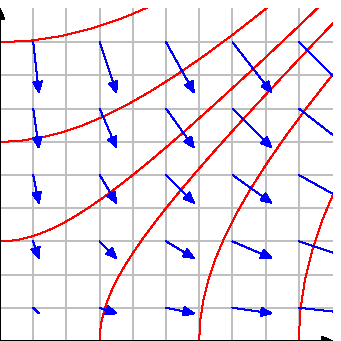 numeric u; u:=1pc;

vardef exp(expr x) = (mexp(256)**x) enddef;
vardef sinh(expr x) = 0.5*(mexp(256*x)-mexp(-256*x)) enddef;
vardef cosh(expr x) = 0.5*(mexp(256*x)+mexp(-256*x)) enddef;

beginfig(0)
  path p[];
  path bdry;
  numeric r;
  r = u;

  bdry = (-10u,-10u)--(10u,-10u)--(10u,10u)--(-10u,10u)--cycle;
  for i=-9 upto 9:
    draw (i*u,-10u)--(i*u,10u) withcolor 0.75white;
    draw (-10u,i*u)--(10u,i*u) withcolor 0.75white;
  endfor;
  
  for i=0 upto 2:
    r := (i+1)*3u;
    p[i] = (r*cosh(5),r*sinh(5))
      for j=5-0.1 step -0.1 until -5:
      ..(r*cosh(j),r*sinh(j))
    endfor;
    draw p[i] withcolor red;
    draw p[i] rotated 90 withcolor red;
    draw p[i] rotated 180 withcolor red;
    draw p[i] rotated 270 withcolor red;
    % p[3+i] = (-r*cosh(5),-r*sinh(5))
    %   for j=5-0.1 step -0.1 until -5:
    %   ..(-r*cosh(j),-r*sinh(j))
    % endfor;
    % draw p[3+i];
  endfor;

  for i=-9 step 2 until 9:
    for j=-9 step 2 until 9:
      drawarrow (i*u,j*u)--(i*u+2i,j*u-2j) withcolor blue;
    endfor;
  endfor;
  clip currentpicture to bdry;

  drawdblarrow (-10u,0)--(10u,0);
  drawdblarrow (0,-10u)--(0,10u);
  
endfig;
end;